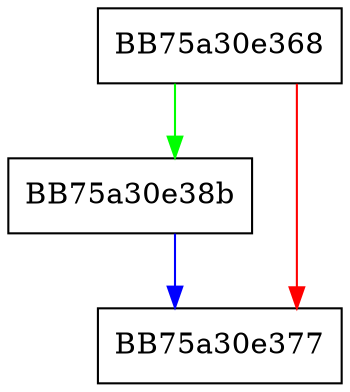 digraph isMapNode {
  node [shape="box"];
  graph [splines=ortho];
  BB75a30e368 -> BB75a30e38b [color="green"];
  BB75a30e368 -> BB75a30e377 [color="red"];
  BB75a30e38b -> BB75a30e377 [color="blue"];
}